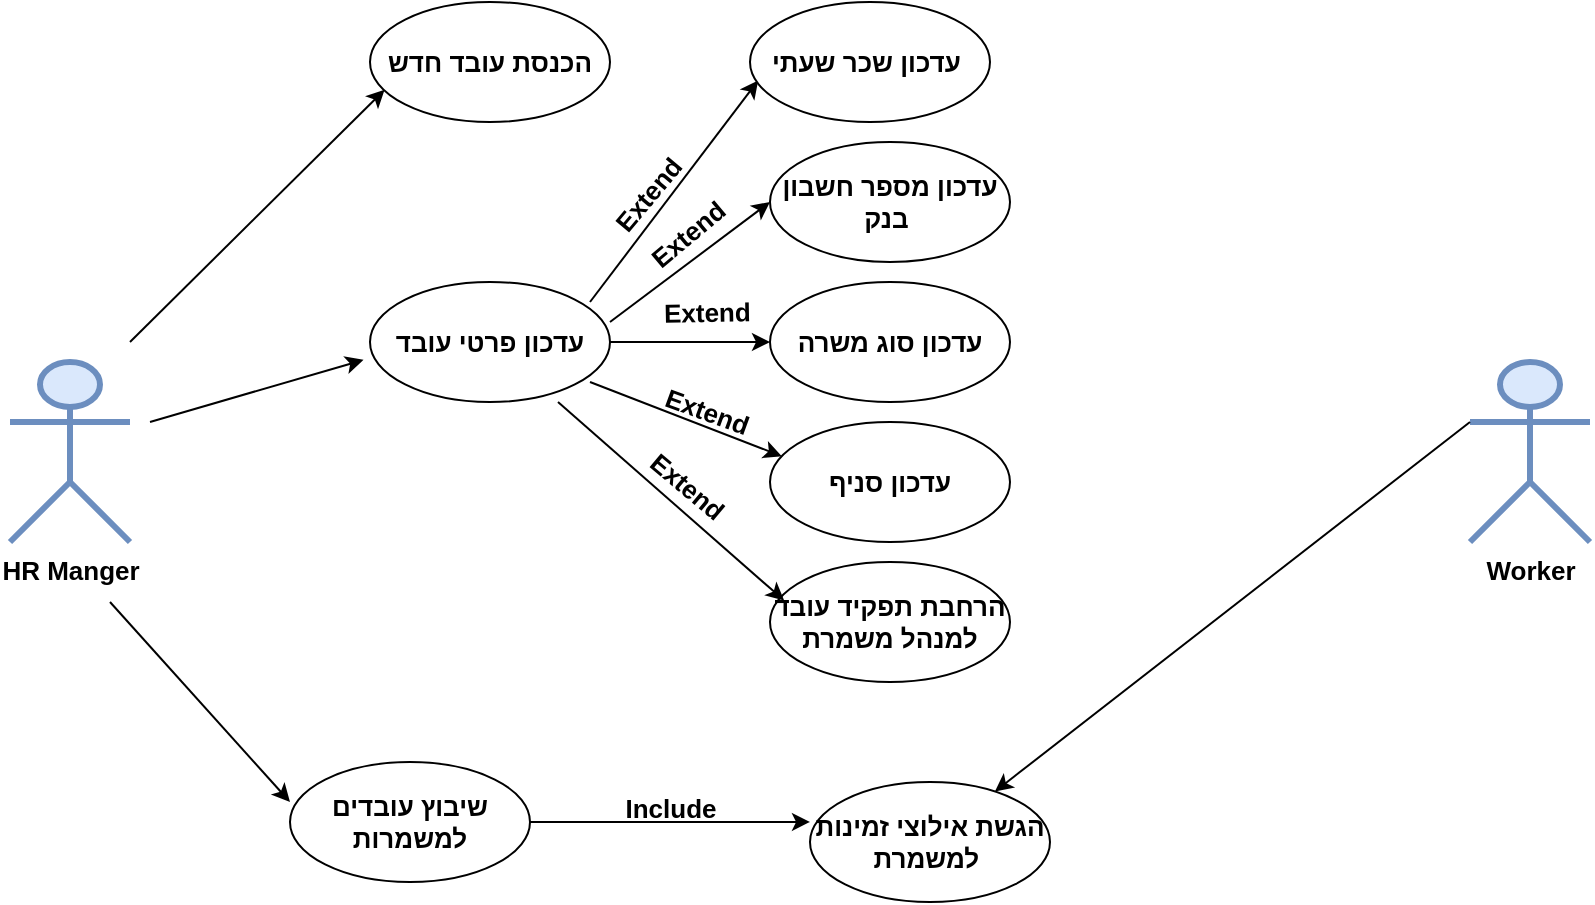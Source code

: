 <mxfile version="24.6.1" type="device">
  <diagram name="‫עמוד-1‬" id="ZSeQGmp5gzqDkqrKJlP_">
    <mxGraphModel dx="918" dy="584" grid="1" gridSize="10" guides="1" tooltips="1" connect="1" arrows="1" fold="1" page="1" pageScale="1" pageWidth="827" pageHeight="1169" math="0" shadow="0">
      <root>
        <mxCell id="0" />
        <mxCell id="1" parent="0" />
        <mxCell id="0ppOQOqkunt7Ey7HTgBh-1" value="&lt;b&gt;&lt;font style=&quot;font-size: 13px;&quot;&gt;HR Manger&lt;/font&gt;&lt;/b&gt;" style="shape=umlActor;verticalLabelPosition=bottom;verticalAlign=top;html=1;outlineConnect=0;fillColor=#dae8fc;strokeColor=#6c8ebf;strokeWidth=3;" parent="1" vertex="1">
          <mxGeometry x="20" y="250" width="60" height="90" as="geometry" />
        </mxCell>
        <mxCell id="0ppOQOqkunt7Ey7HTgBh-7" value="&lt;b&gt;&lt;font style=&quot;font-size: 13px;&quot;&gt;Worker&lt;/font&gt;&lt;/b&gt;" style="shape=umlActor;verticalLabelPosition=bottom;verticalAlign=top;html=1;outlineConnect=0;strokeWidth=3;fillColor=#dae8fc;strokeColor=#6c8ebf;" parent="1" vertex="1">
          <mxGeometry x="750" y="250" width="60" height="90" as="geometry" />
        </mxCell>
        <mxCell id="0ppOQOqkunt7Ey7HTgBh-8" value="" style="endArrow=classic;html=1;rounded=0;entryX=0.061;entryY=0.731;entryDx=0;entryDy=0;entryPerimeter=0;fontSize=13;fontStyle=1" parent="1" edge="1" target="0ppOQOqkunt7Ey7HTgBh-9">
          <mxGeometry width="50" height="50" relative="1" as="geometry">
            <mxPoint x="80" y="240" as="sourcePoint" />
            <mxPoint x="200" y="120" as="targetPoint" />
          </mxGeometry>
        </mxCell>
        <mxCell id="0ppOQOqkunt7Ey7HTgBh-9" value="הכנסת עובד חדש" style="ellipse;whiteSpace=wrap;html=1;fontSize=13;fontStyle=1" parent="1" vertex="1">
          <mxGeometry x="200" y="70" width="120" height="60" as="geometry" />
        </mxCell>
        <mxCell id="0ppOQOqkunt7Ey7HTgBh-10" value="&lt;span style=&quot;font-size: 13px;&quot;&gt;&lt;font style=&quot;font-size: 13px;&quot;&gt;עדכון פרטי עובד&lt;/font&gt;&lt;/span&gt;" style="ellipse;whiteSpace=wrap;html=1;fontSize=13;fontStyle=1" parent="1" vertex="1">
          <mxGeometry x="200" y="210" width="120" height="60" as="geometry" />
        </mxCell>
        <mxCell id="0ppOQOqkunt7Ey7HTgBh-11" value="" style="endArrow=classic;html=1;rounded=0;entryX=-0.027;entryY=0.649;entryDx=0;entryDy=0;entryPerimeter=0;fontSize=13;fontStyle=1" parent="1" target="0ppOQOqkunt7Ey7HTgBh-10" edge="1">
          <mxGeometry width="50" height="50" relative="1" as="geometry">
            <mxPoint x="90" y="280" as="sourcePoint" />
            <mxPoint x="200" y="170" as="targetPoint" />
          </mxGeometry>
        </mxCell>
        <mxCell id="0ppOQOqkunt7Ey7HTgBh-12" value="הגשת אילוצי זמינות למשמרת&amp;nbsp;" style="ellipse;whiteSpace=wrap;html=1;fontSize=13;fontStyle=1" parent="1" vertex="1">
          <mxGeometry x="420" y="460" width="120" height="60" as="geometry" />
        </mxCell>
        <mxCell id="0ppOQOqkunt7Ey7HTgBh-13" value="" style="endArrow=classic;html=1;rounded=0;entryX=0;entryY=0.333;entryDx=0;entryDy=0;entryPerimeter=0;fontSize=13;fontStyle=1" parent="1" source="0ppOQOqkunt7Ey7HTgBh-15" target="0ppOQOqkunt7Ey7HTgBh-12" edge="1">
          <mxGeometry width="50" height="50" relative="1" as="geometry">
            <mxPoint x="90" y="340" as="sourcePoint" />
            <mxPoint x="190" y="350" as="targetPoint" />
            <Array as="points">
              <mxPoint x="280" y="480" />
            </Array>
          </mxGeometry>
        </mxCell>
        <mxCell id="0ppOQOqkunt7Ey7HTgBh-14" value="" style="endArrow=classic;html=1;rounded=0;" parent="1" edge="1">
          <mxGeometry width="50" height="50" relative="1" as="geometry">
            <mxPoint x="70" y="370" as="sourcePoint" />
            <mxPoint x="160" y="470" as="targetPoint" />
          </mxGeometry>
        </mxCell>
        <mxCell id="0ppOQOqkunt7Ey7HTgBh-15" value="שיבוץ עובדים למשמרות" style="ellipse;whiteSpace=wrap;html=1;fontSize=13;fontStyle=1" parent="1" vertex="1">
          <mxGeometry x="160" y="450" width="120" height="60" as="geometry" />
        </mxCell>
        <mxCell id="0ppOQOqkunt7Ey7HTgBh-16" value="" style="endArrow=classic;html=1;rounded=0;entryX=0.034;entryY=0.654;entryDx=0;entryDy=0;entryPerimeter=0;fontSize=13;fontStyle=1" parent="1" target="0ppOQOqkunt7Ey7HTgBh-17" edge="1">
          <mxGeometry width="50" height="50" relative="1" as="geometry">
            <mxPoint x="310" y="220" as="sourcePoint" />
            <mxPoint x="420" y="160" as="targetPoint" />
          </mxGeometry>
        </mxCell>
        <mxCell id="0ppOQOqkunt7Ey7HTgBh-17" value="עדכון שכר שעתי&amp;nbsp;" style="ellipse;whiteSpace=wrap;html=1;fontSize=13;fontStyle=1" parent="1" vertex="1">
          <mxGeometry x="390" y="70" width="120" height="60" as="geometry" />
        </mxCell>
        <mxCell id="0ppOQOqkunt7Ey7HTgBh-18" value="&lt;span style=&quot;font-size: 13px;&quot;&gt;&lt;font style=&quot;font-size: 13px;&quot;&gt;עדכון מספר חשבון בנק&amp;nbsp;&lt;/font&gt;&lt;/span&gt;" style="ellipse;whiteSpace=wrap;html=1;fontSize=13;fontStyle=1" parent="1" vertex="1">
          <mxGeometry x="400" y="140" width="120" height="60" as="geometry" />
        </mxCell>
        <mxCell id="0ppOQOqkunt7Ey7HTgBh-19" value="" style="endArrow=classic;html=1;rounded=0;entryX=0;entryY=0.5;entryDx=0;entryDy=0;fontSize=13;fontStyle=1" parent="1" target="0ppOQOqkunt7Ey7HTgBh-18" edge="1">
          <mxGeometry width="50" height="50" relative="1" as="geometry">
            <mxPoint x="320" y="230" as="sourcePoint" />
            <mxPoint x="409" y="164" as="targetPoint" />
          </mxGeometry>
        </mxCell>
        <mxCell id="0ppOQOqkunt7Ey7HTgBh-20" value="עדכון סוג משרה" style="ellipse;whiteSpace=wrap;html=1;fontSize=13;fontStyle=1" parent="1" vertex="1">
          <mxGeometry x="400" y="210" width="120" height="60" as="geometry" />
        </mxCell>
        <mxCell id="0ppOQOqkunt7Ey7HTgBh-21" value="עדכון סניף" style="ellipse;whiteSpace=wrap;html=1;fontSize=13;fontStyle=1" parent="1" vertex="1">
          <mxGeometry x="400" y="280" width="120" height="60" as="geometry" />
        </mxCell>
        <mxCell id="0ppOQOqkunt7Ey7HTgBh-22" value="" style="endArrow=classic;html=1;rounded=0;entryX=0.049;entryY=0.285;entryDx=0;entryDy=0;entryPerimeter=0;fontSize=13;fontStyle=1" parent="1" target="0ppOQOqkunt7Ey7HTgBh-21" edge="1">
          <mxGeometry width="50" height="50" relative="1" as="geometry">
            <mxPoint x="310" y="260" as="sourcePoint" />
            <mxPoint x="410" y="300" as="targetPoint" />
          </mxGeometry>
        </mxCell>
        <mxCell id="0ppOQOqkunt7Ey7HTgBh-23" value="" style="endArrow=classic;html=1;rounded=0;entryX=0;entryY=0.5;entryDx=0;entryDy=0;exitX=1;exitY=0.5;exitDx=0;exitDy=0;fontSize=13;fontStyle=1" parent="1" source="0ppOQOqkunt7Ey7HTgBh-10" target="0ppOQOqkunt7Ey7HTgBh-20" edge="1">
          <mxGeometry width="50" height="50" relative="1" as="geometry">
            <mxPoint x="320" y="250" as="sourcePoint" />
            <mxPoint x="420" y="290" as="targetPoint" />
          </mxGeometry>
        </mxCell>
        <mxCell id="0ppOQOqkunt7Ey7HTgBh-24" value="הרחבת תפקיד עובד למנהל משמרת" style="ellipse;whiteSpace=wrap;html=1;fontSize=13;fontStyle=1" parent="1" vertex="1">
          <mxGeometry x="400" y="350" width="120" height="60" as="geometry" />
        </mxCell>
        <mxCell id="0ppOQOqkunt7Ey7HTgBh-25" value="" style="endArrow=classic;html=1;rounded=0;entryX=0.059;entryY=0.321;entryDx=0;entryDy=0;entryPerimeter=0;fontSize=13;fontStyle=1" parent="1" target="0ppOQOqkunt7Ey7HTgBh-24" edge="1">
          <mxGeometry width="50" height="50" relative="1" as="geometry">
            <mxPoint x="294" y="270" as="sourcePoint" />
            <mxPoint x="390" y="307" as="targetPoint" />
          </mxGeometry>
        </mxCell>
        <mxCell id="0ppOQOqkunt7Ey7HTgBh-26" value="" style="endArrow=classic;html=1;rounded=0;exitX=0;exitY=0.333;exitDx=0;exitDy=0;exitPerimeter=0;" parent="1" source="0ppOQOqkunt7Ey7HTgBh-7" target="0ppOQOqkunt7Ey7HTgBh-12" edge="1">
          <mxGeometry width="50" height="50" relative="1" as="geometry">
            <mxPoint x="660" y="380" as="sourcePoint" />
            <mxPoint x="773" y="479" as="targetPoint" />
          </mxGeometry>
        </mxCell>
        <mxCell id="0ppOQOqkunt7Ey7HTgBh-27" value="Include" style="text;html=1;align=center;verticalAlign=middle;resizable=0;points=[];autosize=1;strokeColor=none;fillColor=none;fontSize=13;fontStyle=1" parent="1" vertex="1">
          <mxGeometry x="315" y="458" width="70" height="30" as="geometry" />
        </mxCell>
        <mxCell id="0ppOQOqkunt7Ey7HTgBh-28" value="Extend&amp;nbsp;" style="text;html=1;align=center;verticalAlign=middle;resizable=0;points=[];autosize=1;strokeColor=none;fillColor=none;rotation=40;fontSize=13;fontStyle=1" parent="1" vertex="1">
          <mxGeometry x="325" y="298" width="70" height="30" as="geometry" />
        </mxCell>
        <mxCell id="0ppOQOqkunt7Ey7HTgBh-29" value="Extend&amp;nbsp;" style="text;html=1;align=center;verticalAlign=middle;resizable=0;points=[];autosize=1;strokeColor=none;fillColor=none;rotation=20;fontSize=13;fontStyle=1" parent="1" vertex="1">
          <mxGeometry x="335" y="260" width="70" height="30" as="geometry" />
        </mxCell>
        <mxCell id="0ppOQOqkunt7Ey7HTgBh-30" value="Extend&amp;nbsp;" style="text;html=1;align=center;verticalAlign=middle;resizable=0;points=[];autosize=1;strokeColor=none;fillColor=none;rotation=-1;fontSize=13;fontStyle=1" parent="1" vertex="1">
          <mxGeometry x="335" y="210" width="70" height="30" as="geometry" />
        </mxCell>
        <mxCell id="0ppOQOqkunt7Ey7HTgBh-31" value="Extend&amp;nbsp;" style="text;html=1;align=center;verticalAlign=middle;resizable=0;points=[];autosize=1;strokeColor=none;fillColor=none;rotation=-50;fontSize=13;fontStyle=1" parent="1" vertex="1">
          <mxGeometry x="305" y="150" width="70" height="30" as="geometry" />
        </mxCell>
        <mxCell id="0ppOQOqkunt7Ey7HTgBh-33" value="Extend&amp;nbsp;" style="text;html=1;align=center;verticalAlign=middle;resizable=0;points=[];autosize=1;strokeColor=none;fillColor=none;rotation=-40;fontSize=13;fontStyle=1" parent="1" vertex="1">
          <mxGeometry x="325" y="170" width="70" height="30" as="geometry" />
        </mxCell>
      </root>
    </mxGraphModel>
  </diagram>
</mxfile>
